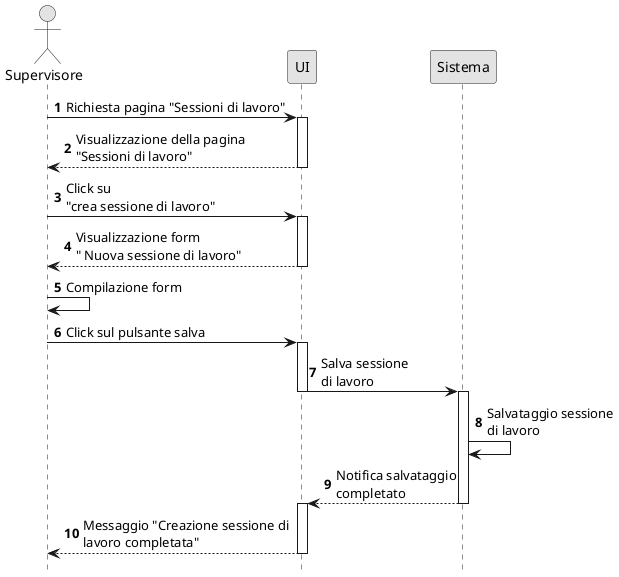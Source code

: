 
    ┌─┐
    ║"│
    └┬┘
    ┌┼┐
     │                                        ┌──┐                   ┌───────┐
    ┌┴┐                                       │UI│                   │Sistema│
Supervisore                                   └┬─┘                   └───┬───┘
    ┌┴┐1 Richiesta pagina "Sessioni di lavoro"┌┴┐                        │
    │ │ ─────────────────────────────────────>│ │                        │
    └┬┘                                       │ │                        │
     │    2 Visualizzazione della pagina      │ │                        │
     │    "Sessioni di lavoro"                │ │                        │
     │<─ ─ ─ ─ ─ ─ ─ ─ ─ ─ ─ ─ ─ ─ ─ ─ ─ ─ ─ ─│ │                        │
     │                                        └┬┘                        │
     │       3 Click su                        │                         │
     │       "crea sessione di lavoro"         │                         │
     │────────────────────────────────────────>│                         │
     │                                         │                         │
     │      4 Visualizzazione form             │                         │
     │      " Nuova sessione di lavoro"        │                         │
     │<─ ─ ─ ─ ─ ─ ─ ─ ─ ─ ─ ─ ─ ─ ─ ─ ─ ─ ─ ─ │                         │
     │                                         │                         │
     ────┐                                     │                         │
         │ <b>5</b>                            │                         │
     <───┘ Compilazione form                   │                         │
                                               │                         │
     │                                         │                         │
     │      6 Click sul pulsante salva        ┌┴┐                        │
     │───────────────────────────────────────>│ │                        │
     │                                        │ │                        │
     │                                        │ │   7 Salva sessione    ┌┴┐
     │                                        │ │   di lavoro           │ │
     │                                        │ │ ────────────────────> │ │
     │                                        └┬┘                       │ │
     │                                         │                        │ │────┐
     │                                         │                        │ │    │ <b>8</b>
     │                                         │                        │ │<───┘ Salvataggio sessione
     │                                         │                        │ │      di lavoro
     │                                         │                        │ │
     │                                         │                        │ │
     │                                        ┌┴┐9 Notifica salvataggio │ │
     │                                        │ │completato             │ │
     │                                        │ │ <─ ─ ─ ─ ─ ─ ─ ─ ─ ─  │ │
     │                                        │ │                       └┬┘
    ┌┴┐  10 Messaggio "Creazione sessione di  │ │                        │
    │ │  lavoro completata"                   │ │                        │
    │ │ <─ ─ ─ ─ ─ ─ ─ ─ ─ ─ ─ ─ ─ ─ ─ ─ ─ ─ ─│ │                        │
    └┬┘                                       └┬┘                        │

@startuml
autonumber
hide footbox
skinparam shadowing false
skinparam sequenceMessageAlign cener
skinparam monochrome true
Actor Supervisore as Utente

Utente -> UI   :   Richiesta pagina "Sessioni di lavoro"

activate UI
UI --> Utente  :   Visualizzazione della pagina\n"Sessioni di lavoro"
deactivate UI

Utente -> UI   :   Click su\n"crea sessione di lavoro"

activate UI
UI --> Utente  :   Visualizzazione form\n" Nuova sessione di lavoro"
deactivate UI

Utente -> Utente   :   Compilazione form
Utente -> UI   :   Click sul pulsante salva

activate UI
UI -> Sistema  :   Salva sessione\ndi lavoro
deactivate UI
activate Sistema
Sistema -> Sistema : Salvataggio sessione\ndi lavoro
Sistema --> UI : Notifica salvataggio\ncompletato 
deactivate Sistema
activate UI
UI --> Utente  : Messaggio "Creazione sessione di\nlavoro completata"
deactivate UI


@enduml
